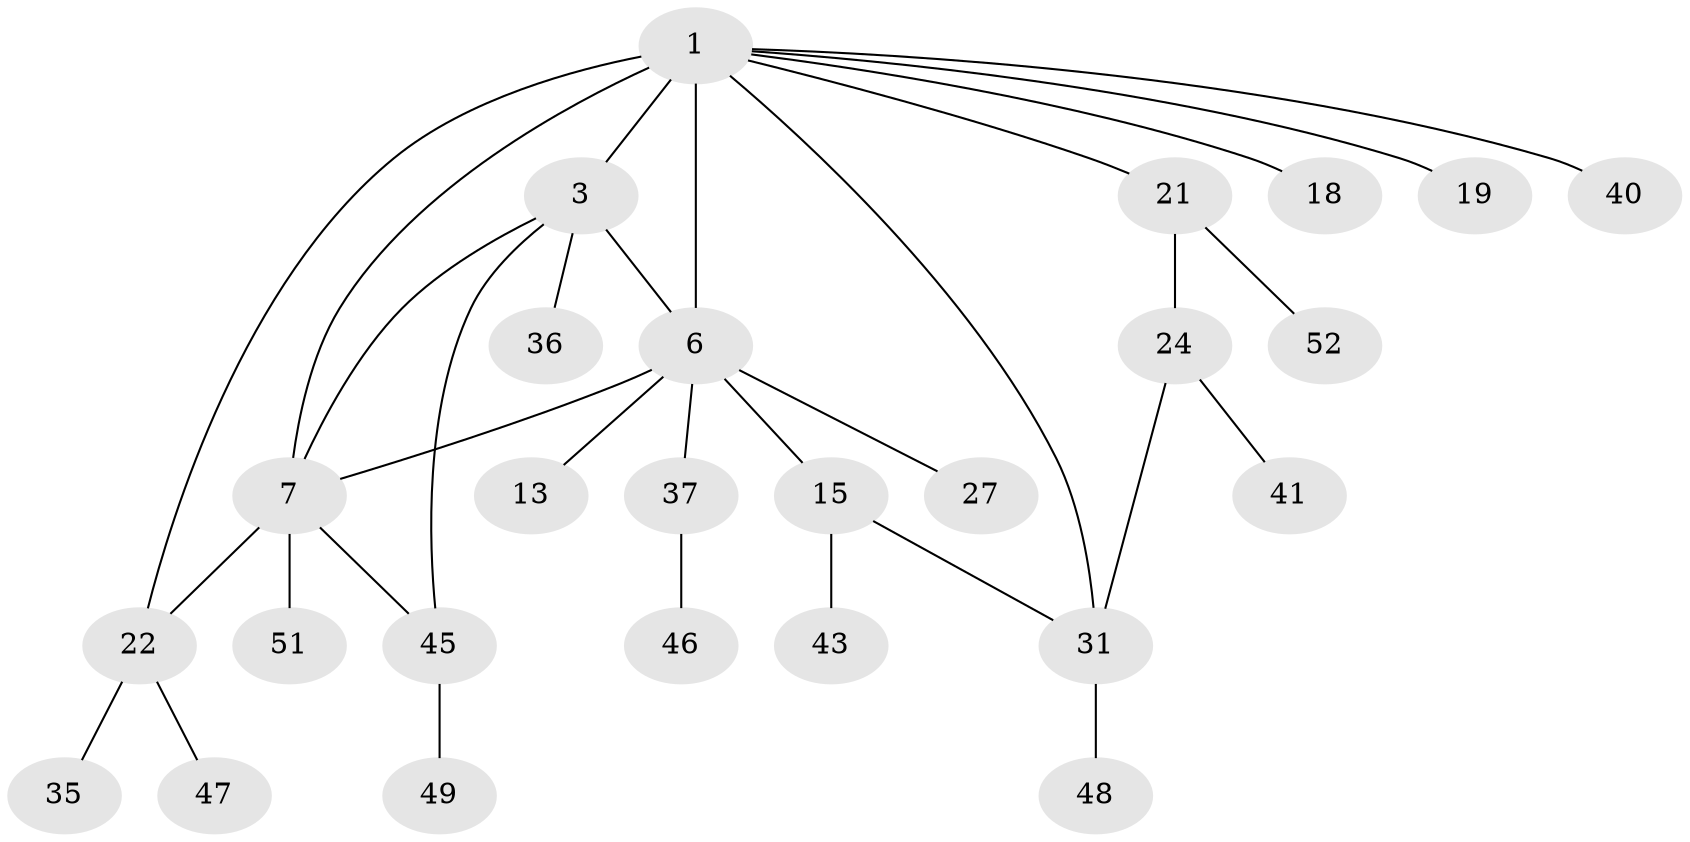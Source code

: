 // original degree distribution, {2: 0.25, 6: 0.038461538461538464, 3: 0.1346153846153846, 5: 0.038461538461538464, 8: 0.038461538461538464, 4: 0.09615384615384616, 1: 0.40384615384615385}
// Generated by graph-tools (version 1.1) at 2025/16/03/09/25 04:16:08]
// undirected, 26 vertices, 32 edges
graph export_dot {
graph [start="1"]
  node [color=gray90,style=filled];
  1 [super="+5+2"];
  3 [super="+4+11"];
  6 [super="+8"];
  7 [super="+9"];
  13 [super="+14"];
  15 [super="+39+38"];
  18;
  19 [super="+26+33"];
  21 [super="+23"];
  22 [super="+44"];
  24 [super="+30"];
  27;
  31;
  35;
  36;
  37;
  40;
  41;
  43;
  45 [super="+50"];
  46;
  47;
  48;
  49;
  51;
  52;
  1 -- 6 [weight=3];
  1 -- 40;
  1 -- 18;
  1 -- 19;
  1 -- 31;
  1 -- 7 [weight=2];
  1 -- 3 [weight=2];
  1 -- 21;
  1 -- 22;
  3 -- 6 [weight=2];
  3 -- 7;
  3 -- 36;
  3 -- 45;
  6 -- 27;
  6 -- 7;
  6 -- 37;
  6 -- 13;
  6 -- 15;
  7 -- 51;
  7 -- 22;
  7 -- 45;
  15 -- 31;
  15 -- 43;
  21 -- 24;
  21 -- 52;
  22 -- 35;
  22 -- 47;
  24 -- 41;
  24 -- 31;
  31 -- 48;
  37 -- 46;
  45 -- 49;
}
